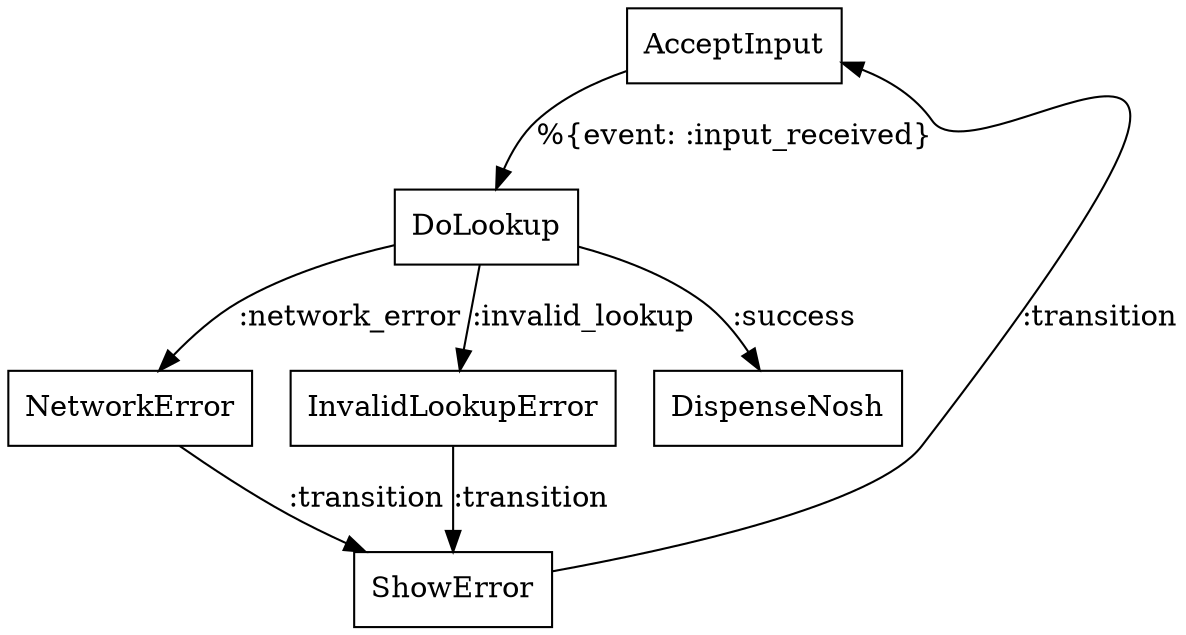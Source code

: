 digraph my_graph {
  node0 [label="AcceptInput", shape=box];
  node1 [label="ShowError", shape=box];
  node2 [label="NetworkError", shape=box];
  node3 [label="InvalidLookupError", shape=box];
  node4 [label="DoLookup", shape=box];
  node5 [label="DispenseNosh", shape=box];
  node0 -> node4 [label="%{event: :input_received}"];
  node4 -> node5 [label=":success"];
  node4 -> node3 [label=":invalid_lookup"];
  node4 -> node2 [label=":network_error"];
  node3 -> node1 [label=":transition"];
  node2 -> node1 [label=":transition"];
  node1 -> node0 [label=":transition"];
}
